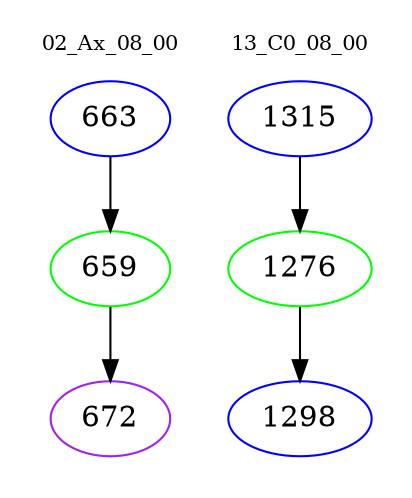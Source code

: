 digraph{
subgraph cluster_0 {
color = white
label = "02_Ax_08_00";
fontsize=10;
T0_663 [label="663", color="blue"]
T0_663 -> T0_659 [color="black"]
T0_659 [label="659", color="green"]
T0_659 -> T0_672 [color="black"]
T0_672 [label="672", color="purple"]
}
subgraph cluster_1 {
color = white
label = "13_C0_08_00";
fontsize=10;
T1_1315 [label="1315", color="blue"]
T1_1315 -> T1_1276 [color="black"]
T1_1276 [label="1276", color="green"]
T1_1276 -> T1_1298 [color="black"]
T1_1298 [label="1298", color="blue"]
}
}
